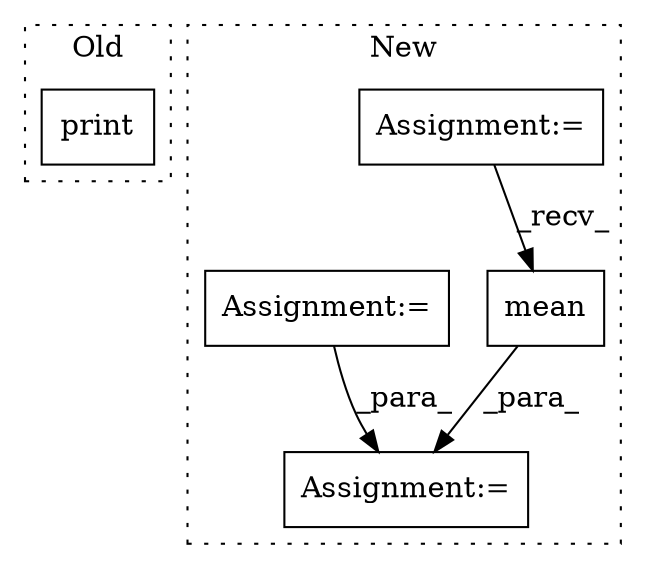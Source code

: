 digraph G {
subgraph cluster0 {
1 [label="print" a="32" s="1145,1154" l="6,1" shape="box"];
label = "Old";
style="dotted";
}
subgraph cluster1 {
2 [label="mean" a="32" s="789" l="6" shape="box"];
3 [label="Assignment:=" a="7" s="830" l="1" shape="box"];
4 [label="Assignment:=" a="7" s="719" l="1" shape="box"];
5 [label="Assignment:=" a="7" s="585" l="1" shape="box"];
label = "New";
style="dotted";
}
2 -> 3 [label="_para_"];
4 -> 2 [label="_recv_"];
5 -> 3 [label="_para_"];
}